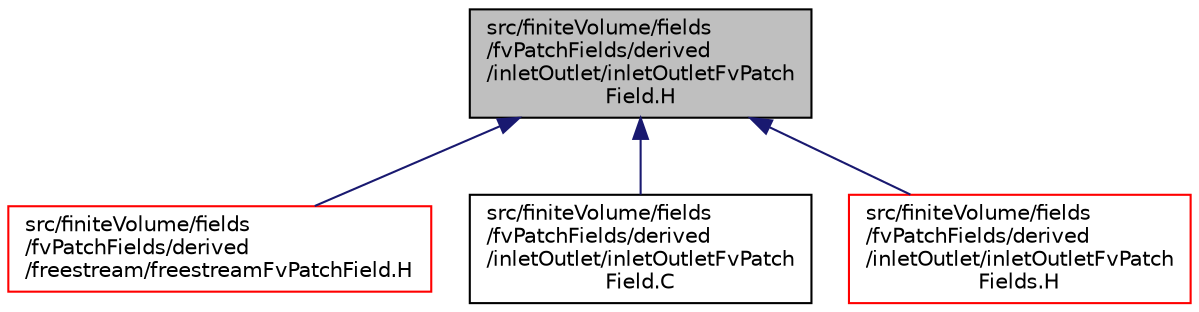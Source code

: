 digraph "src/finiteVolume/fields/fvPatchFields/derived/inletOutlet/inletOutletFvPatchField.H"
{
  bgcolor="transparent";
  edge [fontname="Helvetica",fontsize="10",labelfontname="Helvetica",labelfontsize="10"];
  node [fontname="Helvetica",fontsize="10",shape=record];
  Node1 [label="src/finiteVolume/fields\l/fvPatchFields/derived\l/inletOutlet/inletOutletFvPatch\lField.H",height=0.2,width=0.4,color="black", fillcolor="grey75", style="filled", fontcolor="black"];
  Node1 -> Node2 [dir="back",color="midnightblue",fontsize="10",style="solid",fontname="Helvetica"];
  Node2 [label="src/finiteVolume/fields\l/fvPatchFields/derived\l/freestream/freestreamFvPatchField.H",height=0.2,width=0.4,color="red",URL="$a05345.html"];
  Node1 -> Node3 [dir="back",color="midnightblue",fontsize="10",style="solid",fontname="Helvetica"];
  Node3 [label="src/finiteVolume/fields\l/fvPatchFields/derived\l/inletOutlet/inletOutletFvPatch\lField.C",height=0.2,width=0.4,color="black",URL="$a05351.html"];
  Node1 -> Node4 [dir="back",color="midnightblue",fontsize="10",style="solid",fontname="Helvetica"];
  Node4 [label="src/finiteVolume/fields\l/fvPatchFields/derived\l/inletOutlet/inletOutletFvPatch\lFields.H",height=0.2,width=0.4,color="red",URL="$a05354.html"];
}
